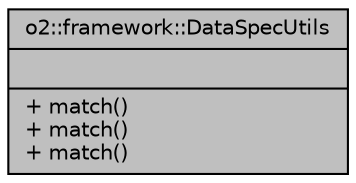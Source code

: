 digraph "o2::framework::DataSpecUtils"
{
 // INTERACTIVE_SVG=YES
  bgcolor="transparent";
  edge [fontname="Helvetica",fontsize="10",labelfontname="Helvetica",labelfontsize="10"];
  node [fontname="Helvetica",fontsize="10",shape=record];
  Node1 [label="{o2::framework::DataSpecUtils\n||+ match()\l+ match()\l+ match()\l}",height=0.2,width=0.4,color="black", fillcolor="grey75", style="filled" fontcolor="black"];
}

